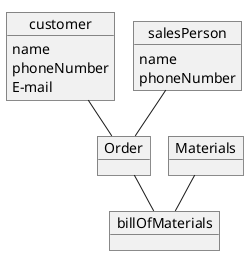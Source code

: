 @startuml
'https://plantuml.com/object-diagram
!pragma layout smetana
'made the 28/04/2025
object customer{
name
phoneNumber
E-mail
}
object salesPerson{
name
phoneNumber

}
object Order{
}
object billOfMaterials{
}
object Materials{
}


customer -- Order
Order -- billOfMaterials
Materials -- billOfMaterials
salesPerson -- Order




@enduml
